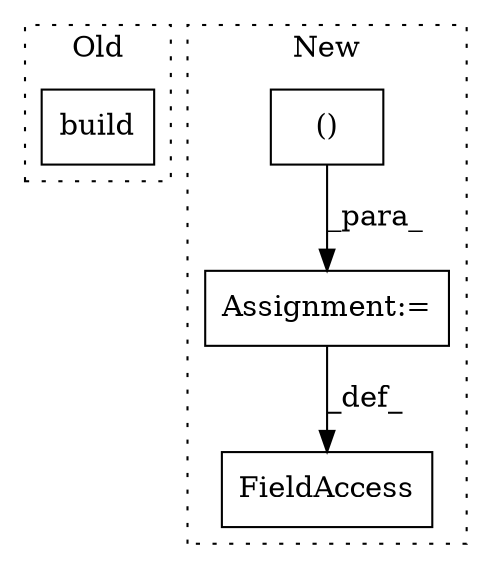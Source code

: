 digraph G {
subgraph cluster0 {
1 [label="build" a="32" s="4465,4482" l="6,1" shape="box"];
label = "Old";
style="dotted";
}
subgraph cluster1 {
2 [label="()" a="106" s="4471" l="18" shape="box"];
3 [label="Assignment:=" a="7" s="4437" l="1" shape="box"];
4 [label="FieldAccess" a="22" s="4425" l="12" shape="box"];
label = "New";
style="dotted";
}
2 -> 3 [label="_para_"];
3 -> 4 [label="_def_"];
}